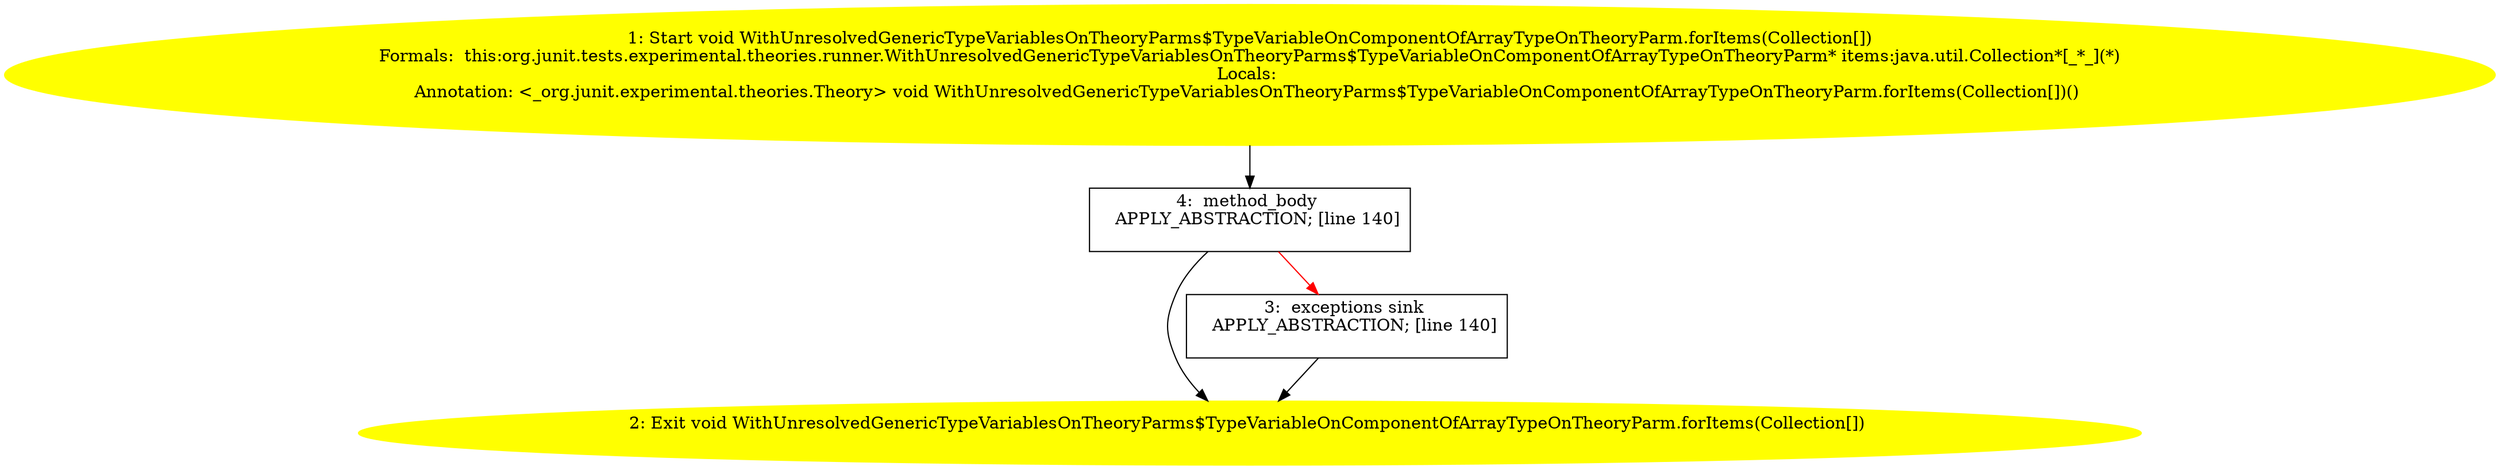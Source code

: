/* @generated */
digraph cfg {
"org.junit.tests.experimental.theories.runner.WithUnresolvedGenericTypeVariablesOnTheoryParms$TypeVar.4cee45e27d3a550fdba6b5b1af949ffd_1" [label="1: Start void WithUnresolvedGenericTypeVariablesOnTheoryParms$TypeVariableOnComponentOfArrayTypeOnTheoryParm.forItems(Collection[])\nFormals:  this:org.junit.tests.experimental.theories.runner.WithUnresolvedGenericTypeVariablesOnTheoryParms$TypeVariableOnComponentOfArrayTypeOnTheoryParm* items:java.util.Collection*[_*_](*)\nLocals: \nAnnotation: <_org.junit.experimental.theories.Theory> void WithUnresolvedGenericTypeVariablesOnTheoryParms$TypeVariableOnComponentOfArrayTypeOnTheoryParm.forItems(Collection[])() \n  " color=yellow style=filled]
	

	 "org.junit.tests.experimental.theories.runner.WithUnresolvedGenericTypeVariablesOnTheoryParms$TypeVar.4cee45e27d3a550fdba6b5b1af949ffd_1" -> "org.junit.tests.experimental.theories.runner.WithUnresolvedGenericTypeVariablesOnTheoryParms$TypeVar.4cee45e27d3a550fdba6b5b1af949ffd_4" ;
"org.junit.tests.experimental.theories.runner.WithUnresolvedGenericTypeVariablesOnTheoryParms$TypeVar.4cee45e27d3a550fdba6b5b1af949ffd_2" [label="2: Exit void WithUnresolvedGenericTypeVariablesOnTheoryParms$TypeVariableOnComponentOfArrayTypeOnTheoryParm.forItems(Collection[]) \n  " color=yellow style=filled]
	

"org.junit.tests.experimental.theories.runner.WithUnresolvedGenericTypeVariablesOnTheoryParms$TypeVar.4cee45e27d3a550fdba6b5b1af949ffd_3" [label="3:  exceptions sink \n   APPLY_ABSTRACTION; [line 140]\n " shape="box"]
	

	 "org.junit.tests.experimental.theories.runner.WithUnresolvedGenericTypeVariablesOnTheoryParms$TypeVar.4cee45e27d3a550fdba6b5b1af949ffd_3" -> "org.junit.tests.experimental.theories.runner.WithUnresolvedGenericTypeVariablesOnTheoryParms$TypeVar.4cee45e27d3a550fdba6b5b1af949ffd_2" ;
"org.junit.tests.experimental.theories.runner.WithUnresolvedGenericTypeVariablesOnTheoryParms$TypeVar.4cee45e27d3a550fdba6b5b1af949ffd_4" [label="4:  method_body \n   APPLY_ABSTRACTION; [line 140]\n " shape="box"]
	

	 "org.junit.tests.experimental.theories.runner.WithUnresolvedGenericTypeVariablesOnTheoryParms$TypeVar.4cee45e27d3a550fdba6b5b1af949ffd_4" -> "org.junit.tests.experimental.theories.runner.WithUnresolvedGenericTypeVariablesOnTheoryParms$TypeVar.4cee45e27d3a550fdba6b5b1af949ffd_2" ;
	 "org.junit.tests.experimental.theories.runner.WithUnresolvedGenericTypeVariablesOnTheoryParms$TypeVar.4cee45e27d3a550fdba6b5b1af949ffd_4" -> "org.junit.tests.experimental.theories.runner.WithUnresolvedGenericTypeVariablesOnTheoryParms$TypeVar.4cee45e27d3a550fdba6b5b1af949ffd_3" [color="red" ];
}
